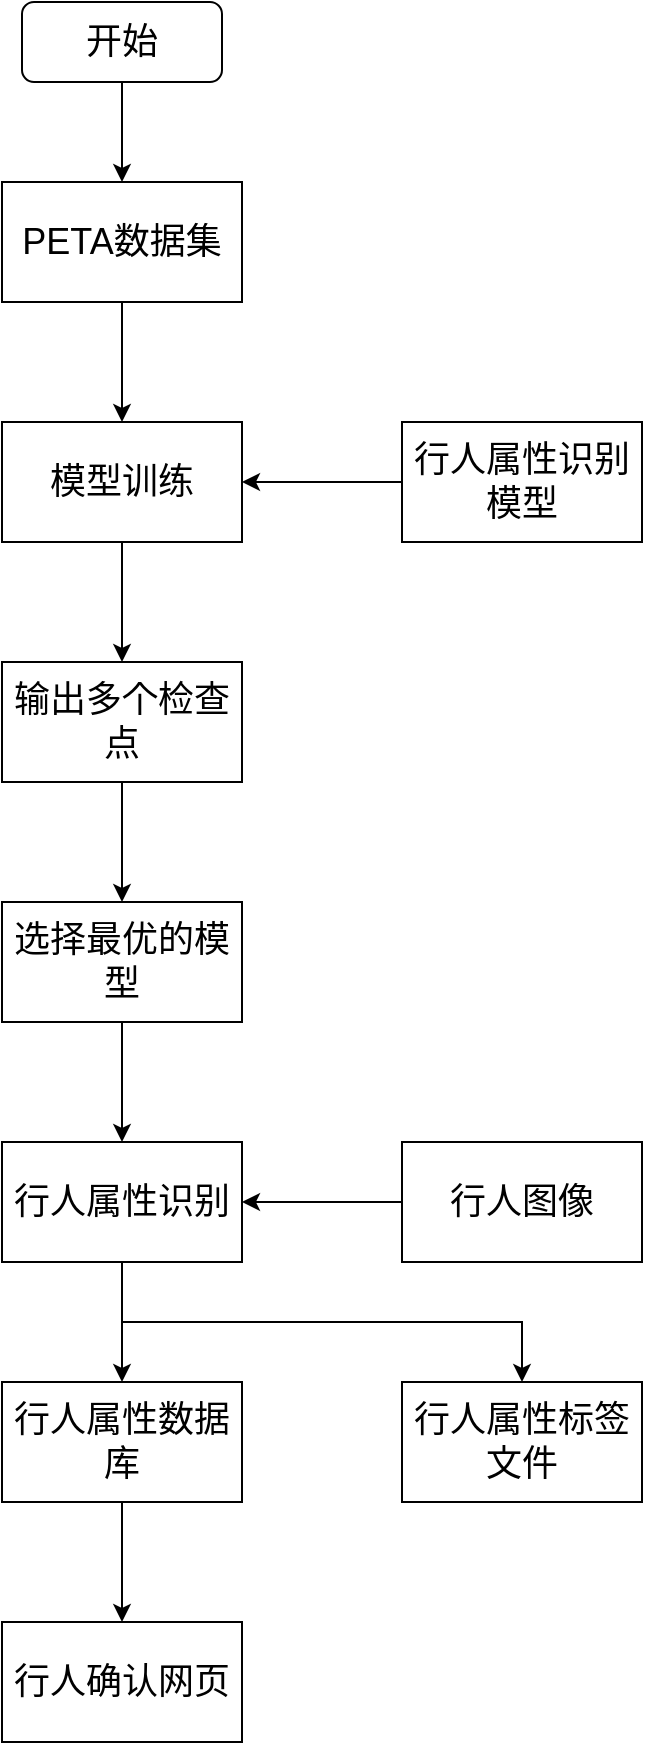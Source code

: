 <mxfile version="14.6.3" type="github">
  <diagram id="bLqM733ozOlb8Ni9h4b0" name="Page-1">
    <mxGraphModel dx="1550" dy="835" grid="1" gridSize="10" guides="1" tooltips="1" connect="1" arrows="1" fold="1" page="1" pageScale="1" pageWidth="2339" pageHeight="3300" math="0" shadow="0">
      <root>
        <mxCell id="0" />
        <mxCell id="1" parent="0" />
        <mxCell id="CbQi3XOe2XolHjCaL7N9-2" value="&lt;font style=&quot;font-size: 18px&quot;&gt;PETA数据集&lt;/font&gt;" style="rounded=0;whiteSpace=wrap;html=1;fillColor=#FFFFFF;" vertex="1" parent="1">
          <mxGeometry x="640" y="240" width="120" height="60" as="geometry" />
        </mxCell>
        <mxCell id="CbQi3XOe2XolHjCaL7N9-3" value="&lt;font style=&quot;font-size: 18px&quot;&gt;模型训练&lt;/font&gt;" style="rounded=0;whiteSpace=wrap;html=1;fillColor=#FFFFFF;gradientColor=none;" vertex="1" parent="1">
          <mxGeometry x="640" y="360" width="120" height="60" as="geometry" />
        </mxCell>
        <mxCell id="CbQi3XOe2XolHjCaL7N9-4" value="" style="endArrow=classic;html=1;exitX=0.5;exitY=1;exitDx=0;exitDy=0;entryX=0.5;entryY=0;entryDx=0;entryDy=0;" edge="1" parent="1" source="CbQi3XOe2XolHjCaL7N9-2" target="CbQi3XOe2XolHjCaL7N9-3">
          <mxGeometry width="50" height="50" relative="1" as="geometry">
            <mxPoint x="760" y="440" as="sourcePoint" />
            <mxPoint x="810" y="390" as="targetPoint" />
          </mxGeometry>
        </mxCell>
        <mxCell id="CbQi3XOe2XolHjCaL7N9-5" value="&lt;font style=&quot;font-size: 18px&quot;&gt;输出多个检查点&lt;/font&gt;" style="rounded=0;whiteSpace=wrap;html=1;fillColor=#FFFFFF;gradientColor=none;" vertex="1" parent="1">
          <mxGeometry x="640" y="480" width="120" height="60" as="geometry" />
        </mxCell>
        <mxCell id="CbQi3XOe2XolHjCaL7N9-6" value="" style="endArrow=classic;html=1;exitX=0.5;exitY=1;exitDx=0;exitDy=0;entryX=0.5;entryY=0;entryDx=0;entryDy=0;" edge="1" parent="1" source="CbQi3XOe2XolHjCaL7N9-3" target="CbQi3XOe2XolHjCaL7N9-5">
          <mxGeometry width="50" height="50" relative="1" as="geometry">
            <mxPoint x="760" y="440" as="sourcePoint" />
            <mxPoint x="810" y="390" as="targetPoint" />
          </mxGeometry>
        </mxCell>
        <mxCell id="CbQi3XOe2XolHjCaL7N9-7" value="&lt;font style=&quot;font-size: 18px&quot;&gt;选择最优的模型&lt;/font&gt;" style="rounded=0;whiteSpace=wrap;html=1;fillColor=#FFFFFF;gradientColor=none;" vertex="1" parent="1">
          <mxGeometry x="640" y="600" width="120" height="60" as="geometry" />
        </mxCell>
        <mxCell id="CbQi3XOe2XolHjCaL7N9-8" value="" style="endArrow=classic;html=1;exitX=0.5;exitY=1;exitDx=0;exitDy=0;entryX=0.5;entryY=0;entryDx=0;entryDy=0;" edge="1" parent="1" source="CbQi3XOe2XolHjCaL7N9-5" target="CbQi3XOe2XolHjCaL7N9-7">
          <mxGeometry width="50" height="50" relative="1" as="geometry">
            <mxPoint x="760" y="630" as="sourcePoint" />
            <mxPoint x="810" y="580" as="targetPoint" />
          </mxGeometry>
        </mxCell>
        <mxCell id="CbQi3XOe2XolHjCaL7N9-9" value="&lt;font style=&quot;font-size: 18px&quot;&gt;行人属性识别&lt;/font&gt;" style="rounded=0;whiteSpace=wrap;html=1;fillColor=#FFFFFF;gradientColor=none;" vertex="1" parent="1">
          <mxGeometry x="640" y="720" width="120" height="60" as="geometry" />
        </mxCell>
        <mxCell id="CbQi3XOe2XolHjCaL7N9-10" value="&lt;font style=&quot;font-size: 18px&quot;&gt;行人图像&lt;/font&gt;" style="rounded=0;whiteSpace=wrap;html=1;fillColor=#FFFFFF;gradientColor=none;" vertex="1" parent="1">
          <mxGeometry x="840" y="720" width="120" height="60" as="geometry" />
        </mxCell>
        <mxCell id="CbQi3XOe2XolHjCaL7N9-11" value="" style="endArrow=classic;html=1;exitX=0.5;exitY=1;exitDx=0;exitDy=0;" edge="1" parent="1" source="CbQi3XOe2XolHjCaL7N9-7" target="CbQi3XOe2XolHjCaL7N9-9">
          <mxGeometry width="50" height="50" relative="1" as="geometry">
            <mxPoint x="760" y="510" as="sourcePoint" />
            <mxPoint x="810" y="460" as="targetPoint" />
          </mxGeometry>
        </mxCell>
        <mxCell id="CbQi3XOe2XolHjCaL7N9-12" value="" style="endArrow=classic;html=1;exitX=0;exitY=0.5;exitDx=0;exitDy=0;entryX=1;entryY=0.5;entryDx=0;entryDy=0;" edge="1" parent="1" source="CbQi3XOe2XolHjCaL7N9-10" target="CbQi3XOe2XolHjCaL7N9-9">
          <mxGeometry width="50" height="50" relative="1" as="geometry">
            <mxPoint x="760" y="510" as="sourcePoint" />
            <mxPoint x="810" y="460" as="targetPoint" />
          </mxGeometry>
        </mxCell>
        <mxCell id="CbQi3XOe2XolHjCaL7N9-13" value="&lt;font style=&quot;font-size: 18px&quot;&gt;开始&lt;/font&gt;" style="rounded=1;whiteSpace=wrap;html=1;fillColor=#FFFFFF;gradientColor=none;" vertex="1" parent="1">
          <mxGeometry x="650" y="150" width="100" height="40" as="geometry" />
        </mxCell>
        <mxCell id="CbQi3XOe2XolHjCaL7N9-14" value="" style="endArrow=classic;html=1;exitX=0.5;exitY=1;exitDx=0;exitDy=0;entryX=0.5;entryY=0;entryDx=0;entryDy=0;" edge="1" parent="1" source="CbQi3XOe2XolHjCaL7N9-13" target="CbQi3XOe2XolHjCaL7N9-2">
          <mxGeometry width="50" height="50" relative="1" as="geometry">
            <mxPoint x="760" y="510" as="sourcePoint" />
            <mxPoint x="810" y="460" as="targetPoint" />
          </mxGeometry>
        </mxCell>
        <mxCell id="CbQi3XOe2XolHjCaL7N9-15" value="" style="endArrow=classic;html=1;exitX=0.5;exitY=1;exitDx=0;exitDy=0;" edge="1" parent="1" source="CbQi3XOe2XolHjCaL7N9-9" target="CbQi3XOe2XolHjCaL7N9-16">
          <mxGeometry width="50" height="50" relative="1" as="geometry">
            <mxPoint x="760" y="700" as="sourcePoint" />
            <mxPoint x="700" y="840" as="targetPoint" />
          </mxGeometry>
        </mxCell>
        <mxCell id="CbQi3XOe2XolHjCaL7N9-16" value="&lt;font style=&quot;font-size: 18px&quot;&gt;行人属性数据库&lt;/font&gt;" style="rounded=0;whiteSpace=wrap;html=1;fillColor=#FFFFFF;gradientColor=none;" vertex="1" parent="1">
          <mxGeometry x="640" y="840" width="120" height="60" as="geometry" />
        </mxCell>
        <mxCell id="CbQi3XOe2XolHjCaL7N9-17" value="" style="endArrow=classic;html=1;rounded=0;entryX=0.5;entryY=0;entryDx=0;entryDy=0;" edge="1" parent="1" target="CbQi3XOe2XolHjCaL7N9-18">
          <mxGeometry width="50" height="50" relative="1" as="geometry">
            <mxPoint x="700" y="810" as="sourcePoint" />
            <mxPoint x="840" y="840" as="targetPoint" />
            <Array as="points">
              <mxPoint x="900" y="810" />
            </Array>
          </mxGeometry>
        </mxCell>
        <mxCell id="CbQi3XOe2XolHjCaL7N9-18" value="&lt;font style=&quot;font-size: 18px&quot;&gt;行人属性标签文件&lt;/font&gt;" style="rounded=0;whiteSpace=wrap;html=1;fillColor=#FFFFFF;gradientColor=none;" vertex="1" parent="1">
          <mxGeometry x="840" y="840" width="120" height="60" as="geometry" />
        </mxCell>
        <mxCell id="CbQi3XOe2XolHjCaL7N9-19" value="" style="endArrow=classic;html=1;exitX=0.5;exitY=1;exitDx=0;exitDy=0;" edge="1" parent="1" source="CbQi3XOe2XolHjCaL7N9-16" target="CbQi3XOe2XolHjCaL7N9-20">
          <mxGeometry width="50" height="50" relative="1" as="geometry">
            <mxPoint x="760" y="870" as="sourcePoint" />
            <mxPoint x="700" y="960" as="targetPoint" />
          </mxGeometry>
        </mxCell>
        <mxCell id="CbQi3XOe2XolHjCaL7N9-20" value="&lt;font style=&quot;font-size: 18px&quot;&gt;行人确认网页&lt;/font&gt;" style="rounded=0;whiteSpace=wrap;html=1;fillColor=#FFFFFF;gradientColor=none;" vertex="1" parent="1">
          <mxGeometry x="640" y="960" width="120" height="60" as="geometry" />
        </mxCell>
        <mxCell id="CbQi3XOe2XolHjCaL7N9-22" style="edgeStyle=orthogonalEdgeStyle;rounded=0;orthogonalLoop=1;jettySize=auto;html=1;entryX=1;entryY=0.5;entryDx=0;entryDy=0;" edge="1" parent="1" source="CbQi3XOe2XolHjCaL7N9-21" target="CbQi3XOe2XolHjCaL7N9-3">
          <mxGeometry relative="1" as="geometry" />
        </mxCell>
        <mxCell id="CbQi3XOe2XolHjCaL7N9-21" value="&lt;font style=&quot;font-size: 18px&quot;&gt;行人属性识别模型&lt;/font&gt;" style="rounded=0;whiteSpace=wrap;html=1;fillColor=#FFFFFF;gradientColor=none;" vertex="1" parent="1">
          <mxGeometry x="840" y="360" width="120" height="60" as="geometry" />
        </mxCell>
      </root>
    </mxGraphModel>
  </diagram>
</mxfile>
